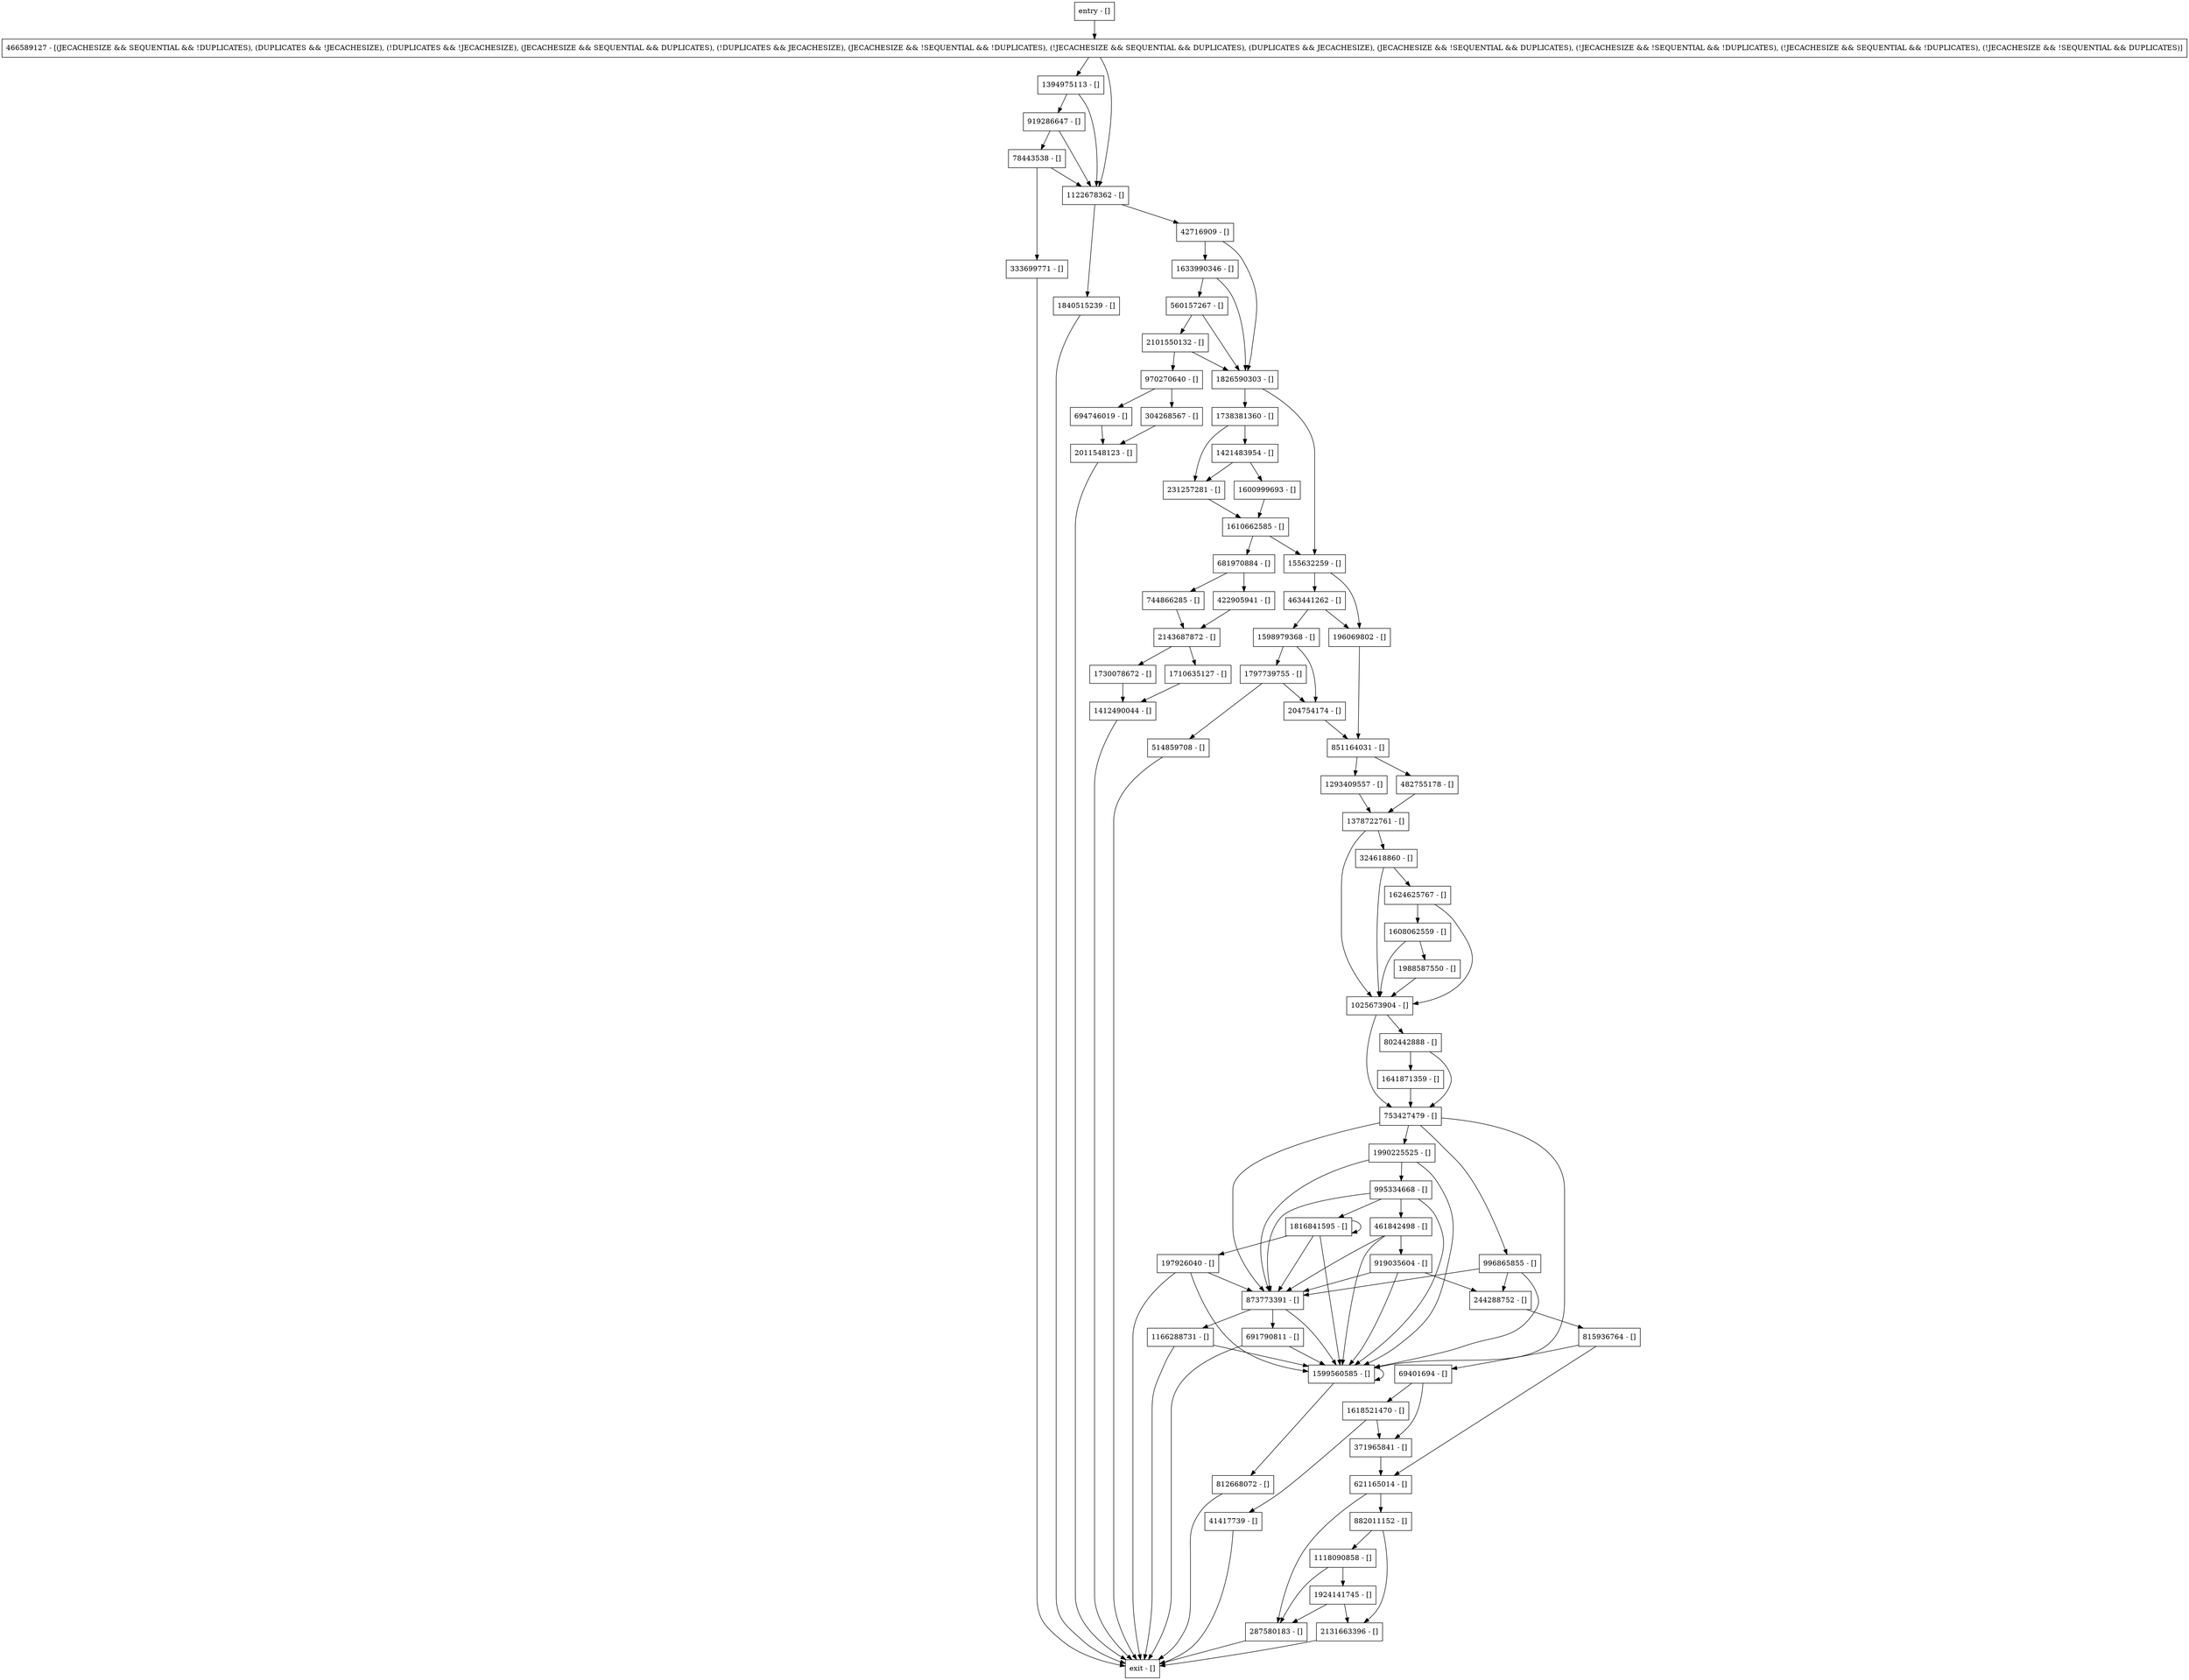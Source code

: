digraph logInternal {
node [shape=record];
1025673904 [label="1025673904 - []"];
995334668 [label="995334668 - []"];
851164031 [label="851164031 - []"];
78443538 [label="78443538 - []"];
996865855 [label="996865855 - []"];
1599560585 [label="1599560585 - []"];
882011152 [label="882011152 - []"];
753427479 [label="753427479 - []"];
560157267 [label="560157267 - []"];
204754174 [label="204754174 - []"];
1293409557 [label="1293409557 - []"];
155632259 [label="155632259 - []"];
919035604 [label="919035604 - []"];
970270640 [label="970270640 - []"];
1394975113 [label="1394975113 - []"];
1738381360 [label="1738381360 - []"];
514859708 [label="514859708 - []"];
1840515239 [label="1840515239 - []"];
1924141745 [label="1924141745 - []"];
entry [label="entry - []"];
exit [label="exit - []"];
244288752 [label="244288752 - []"];
681970884 [label="681970884 - []"];
1710635127 [label="1710635127 - []"];
744866285 [label="744866285 - []"];
324618860 [label="324618860 - []"];
1624625767 [label="1624625767 - []"];
1610662585 [label="1610662585 - []"];
196069802 [label="196069802 - []"];
463441262 [label="463441262 - []"];
42716909 [label="42716909 - []"];
1421483954 [label="1421483954 - []"];
69401694 [label="69401694 - []"];
231257281 [label="231257281 - []"];
2011548123 [label="2011548123 - []"];
1988587550 [label="1988587550 - []"];
197926040 [label="197926040 - []"];
2131663396 [label="2131663396 - []"];
1608062559 [label="1608062559 - []"];
41417739 [label="41417739 - []"];
802442888 [label="802442888 - []"];
1618521470 [label="1618521470 - []"];
873773391 [label="873773391 - []"];
2143687872 [label="2143687872 - []"];
1641871359 [label="1641871359 - []"];
815936764 [label="815936764 - []"];
1633990346 [label="1633990346 - []"];
1600999693 [label="1600999693 - []"];
691790811 [label="691790811 - []"];
371965841 [label="371965841 - []"];
1598979368 [label="1598979368 - []"];
287580183 [label="287580183 - []"];
466589127 [label="466589127 - [(JECACHESIZE && SEQUENTIAL && !DUPLICATES), (DUPLICATES && !JECACHESIZE), (!DUPLICATES && !JECACHESIZE), (JECACHESIZE && SEQUENTIAL && DUPLICATES), (!DUPLICATES && JECACHESIZE), (JECACHESIZE && !SEQUENTIAL && !DUPLICATES), (!JECACHESIZE && SEQUENTIAL && DUPLICATES), (DUPLICATES && JECACHESIZE), (JECACHESIZE && !SEQUENTIAL && DUPLICATES), (!JECACHESIZE && !SEQUENTIAL && !DUPLICATES), (!JECACHESIZE && SEQUENTIAL && !DUPLICATES), (!JECACHESIZE && !SEQUENTIAL && DUPLICATES)]"];
1990225525 [label="1990225525 - []"];
1826590303 [label="1826590303 - []"];
2101550132 [label="2101550132 - []"];
812668072 [label="812668072 - []"];
919286647 [label="919286647 - []"];
1730078672 [label="1730078672 - []"];
333699771 [label="333699771 - []"];
621165014 [label="621165014 - []"];
1412490044 [label="1412490044 - []"];
422905941 [label="422905941 - []"];
461842498 [label="461842498 - []"];
694746019 [label="694746019 - []"];
482755178 [label="482755178 - []"];
1122678362 [label="1122678362 - []"];
1166288731 [label="1166288731 - []"];
1118090858 [label="1118090858 - []"];
1816841595 [label="1816841595 - []"];
304268567 [label="304268567 - []"];
1797739755 [label="1797739755 - []"];
1378722761 [label="1378722761 - []"];
entry;
exit;
1025673904 -> 753427479;
1025673904 -> 802442888;
995334668 -> 461842498;
995334668 -> 1599560585;
995334668 -> 1816841595;
995334668 -> 873773391;
851164031 -> 482755178;
851164031 -> 1293409557;
78443538 -> 333699771;
78443538 -> 1122678362;
996865855 -> 244288752;
996865855 -> 1599560585;
996865855 -> 873773391;
1599560585 -> 1599560585;
1599560585 -> 812668072;
882011152 -> 1118090858;
882011152 -> 2131663396;
753427479 -> 996865855;
753427479 -> 1990225525;
753427479 -> 1599560585;
753427479 -> 873773391;
560157267 -> 1826590303;
560157267 -> 2101550132;
204754174 -> 851164031;
1293409557 -> 1378722761;
155632259 -> 196069802;
155632259 -> 463441262;
919035604 -> 244288752;
919035604 -> 1599560585;
919035604 -> 873773391;
970270640 -> 694746019;
970270640 -> 304268567;
1394975113 -> 919286647;
1394975113 -> 1122678362;
1738381360 -> 1421483954;
1738381360 -> 231257281;
514859708 -> exit;
1840515239 -> exit;
1924141745 -> 287580183;
1924141745 -> 2131663396;
entry -> 466589127;
244288752 -> 815936764;
681970884 -> 422905941;
681970884 -> 744866285;
1710635127 -> 1412490044;
744866285 -> 2143687872;
324618860 -> 1025673904;
324618860 -> 1624625767;
1624625767 -> 1025673904;
1624625767 -> 1608062559;
1610662585 -> 681970884;
1610662585 -> 155632259;
196069802 -> 851164031;
463441262 -> 1598979368;
463441262 -> 196069802;
42716909 -> 1826590303;
42716909 -> 1633990346;
1421483954 -> 231257281;
1421483954 -> 1600999693;
69401694 -> 371965841;
69401694 -> 1618521470;
231257281 -> 1610662585;
2011548123 -> exit;
1988587550 -> 1025673904;
197926040 -> exit;
197926040 -> 1599560585;
197926040 -> 873773391;
2131663396 -> exit;
1608062559 -> 1025673904;
1608062559 -> 1988587550;
41417739 -> exit;
802442888 -> 753427479;
802442888 -> 1641871359;
1618521470 -> 371965841;
1618521470 -> 41417739;
873773391 -> 691790811;
873773391 -> 1599560585;
873773391 -> 1166288731;
2143687872 -> 1730078672;
2143687872 -> 1710635127;
1641871359 -> 753427479;
815936764 -> 621165014;
815936764 -> 69401694;
1633990346 -> 560157267;
1633990346 -> 1826590303;
1600999693 -> 1610662585;
691790811 -> exit;
691790811 -> 1599560585;
371965841 -> 621165014;
1598979368 -> 204754174;
1598979368 -> 1797739755;
287580183 -> exit;
466589127 -> 1394975113;
466589127 -> 1122678362;
1990225525 -> 995334668;
1990225525 -> 1599560585;
1990225525 -> 873773391;
1826590303 -> 1738381360;
1826590303 -> 155632259;
2101550132 -> 970270640;
2101550132 -> 1826590303;
812668072 -> exit;
919286647 -> 78443538;
919286647 -> 1122678362;
1730078672 -> 1412490044;
333699771 -> exit;
621165014 -> 287580183;
621165014 -> 882011152;
1412490044 -> exit;
422905941 -> 2143687872;
461842498 -> 919035604;
461842498 -> 1599560585;
461842498 -> 873773391;
694746019 -> 2011548123;
482755178 -> 1378722761;
1122678362 -> 1840515239;
1122678362 -> 42716909;
1166288731 -> exit;
1166288731 -> 1599560585;
1118090858 -> 287580183;
1118090858 -> 1924141745;
1816841595 -> 1599560585;
1816841595 -> 1816841595;
1816841595 -> 873773391;
1816841595 -> 197926040;
304268567 -> 2011548123;
1797739755 -> 514859708;
1797739755 -> 204754174;
1378722761 -> 1025673904;
1378722761 -> 324618860;
}
